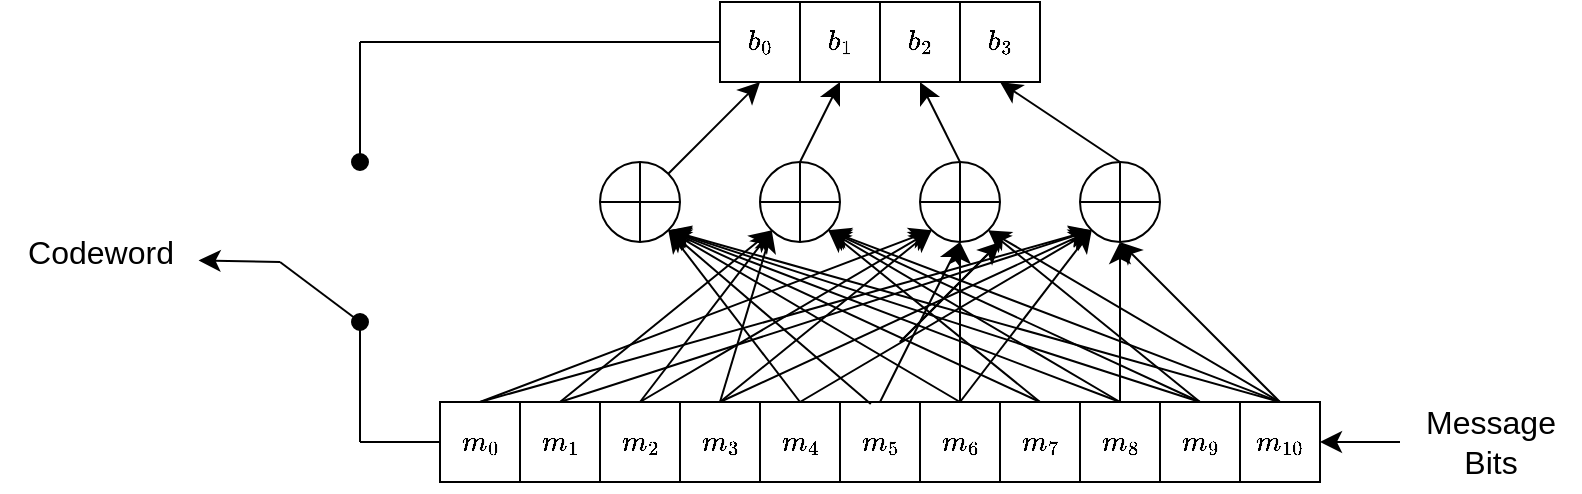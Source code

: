 <mxfile version="25.0.3">
  <diagram name="Page-1" id="e3fn2FCBMkRyjc_slhdY">
    <mxGraphModel dx="1263" dy="913" grid="1" gridSize="10" guides="1" tooltips="1" connect="1" arrows="1" fold="1" page="0" pageScale="1" pageWidth="850" pageHeight="1100" math="1" shadow="0">
      <root>
        <mxCell id="0" />
        <mxCell id="1" parent="0" />
        <mxCell id="ej5E-Q9b4irR-Yk-x38S-5" value="" style="group" parent="1" vertex="1" connectable="0">
          <mxGeometry x="80" width="40" height="40" as="geometry" />
        </mxCell>
        <mxCell id="8MbJN5mmW0D5kua6WHwb-17" value="" style="ellipse;whiteSpace=wrap;html=1;aspect=fixed;" parent="ej5E-Q9b4irR-Yk-x38S-5" vertex="1">
          <mxGeometry width="40" height="40" as="geometry" />
        </mxCell>
        <mxCell id="ej5E-Q9b4irR-Yk-x38S-2" value="" style="endArrow=none;html=1;rounded=0;entryX=0.5;entryY=0;entryDx=0;entryDy=0;exitX=0.5;exitY=1;exitDx=0;exitDy=0;" parent="ej5E-Q9b4irR-Yk-x38S-5" source="8MbJN5mmW0D5kua6WHwb-17" target="8MbJN5mmW0D5kua6WHwb-17" edge="1">
          <mxGeometry width="50" height="50" relative="1" as="geometry">
            <mxPoint x="-100" y="220" as="sourcePoint" />
            <mxPoint x="-50" y="170" as="targetPoint" />
          </mxGeometry>
        </mxCell>
        <mxCell id="ej5E-Q9b4irR-Yk-x38S-3" value="" style="endArrow=none;html=1;rounded=0;entryX=1;entryY=0.5;entryDx=0;entryDy=0;exitX=0;exitY=0.5;exitDx=0;exitDy=0;" parent="ej5E-Q9b4irR-Yk-x38S-5" source="8MbJN5mmW0D5kua6WHwb-17" target="8MbJN5mmW0D5kua6WHwb-17" edge="1">
          <mxGeometry width="50" height="50" relative="1" as="geometry">
            <mxPoint x="30" y="50" as="sourcePoint" />
            <mxPoint x="30" y="10" as="targetPoint" />
          </mxGeometry>
        </mxCell>
        <mxCell id="ej5E-Q9b4irR-Yk-x38S-70" value="" style="group" parent="1" vertex="1" connectable="0">
          <mxGeometry y="120" width="440" height="40" as="geometry" />
        </mxCell>
        <mxCell id="ej5E-Q9b4irR-Yk-x38S-59" value="$$m_0$$" style="rounded=0;whiteSpace=wrap;html=1;" parent="ej5E-Q9b4irR-Yk-x38S-70" vertex="1">
          <mxGeometry width="40" height="40" as="geometry" />
        </mxCell>
        <mxCell id="ej5E-Q9b4irR-Yk-x38S-60" value="$$m_1$$" style="rounded=0;whiteSpace=wrap;html=1;" parent="ej5E-Q9b4irR-Yk-x38S-70" vertex="1">
          <mxGeometry x="40" width="40" height="40" as="geometry" />
        </mxCell>
        <mxCell id="ej5E-Q9b4irR-Yk-x38S-61" value="$$m_2$$" style="rounded=0;whiteSpace=wrap;html=1;" parent="ej5E-Q9b4irR-Yk-x38S-70" vertex="1">
          <mxGeometry x="80" width="40" height="40" as="geometry" />
        </mxCell>
        <mxCell id="ej5E-Q9b4irR-Yk-x38S-62" value="$$m_3$$" style="rounded=0;whiteSpace=wrap;html=1;" parent="ej5E-Q9b4irR-Yk-x38S-70" vertex="1">
          <mxGeometry x="120" width="40" height="40" as="geometry" />
        </mxCell>
        <mxCell id="ej5E-Q9b4irR-Yk-x38S-63" value="$$m_4$$" style="rounded=0;whiteSpace=wrap;html=1;" parent="ej5E-Q9b4irR-Yk-x38S-70" vertex="1">
          <mxGeometry x="160" width="40" height="40" as="geometry" />
        </mxCell>
        <mxCell id="ej5E-Q9b4irR-Yk-x38S-64" value="$$m_5$$" style="rounded=0;whiteSpace=wrap;html=1;" parent="ej5E-Q9b4irR-Yk-x38S-70" vertex="1">
          <mxGeometry x="200" width="40" height="40" as="geometry" />
        </mxCell>
        <mxCell id="ej5E-Q9b4irR-Yk-x38S-65" value="$$m_6$$" style="rounded=0;whiteSpace=wrap;html=1;" parent="ej5E-Q9b4irR-Yk-x38S-70" vertex="1">
          <mxGeometry x="240" width="40" height="40" as="geometry" />
        </mxCell>
        <mxCell id="ej5E-Q9b4irR-Yk-x38S-66" value="$$m_7$$" style="rounded=0;whiteSpace=wrap;html=1;" parent="ej5E-Q9b4irR-Yk-x38S-70" vertex="1">
          <mxGeometry x="280" width="40" height="40" as="geometry" />
        </mxCell>
        <mxCell id="ej5E-Q9b4irR-Yk-x38S-67" value="$$m_8$$" style="rounded=0;whiteSpace=wrap;html=1;" parent="ej5E-Q9b4irR-Yk-x38S-70" vertex="1">
          <mxGeometry x="320" width="40" height="40" as="geometry" />
        </mxCell>
        <mxCell id="ej5E-Q9b4irR-Yk-x38S-68" value="$$m_9$$" style="rounded=0;whiteSpace=wrap;html=1;" parent="ej5E-Q9b4irR-Yk-x38S-70" vertex="1">
          <mxGeometry x="360" width="40" height="40" as="geometry" />
        </mxCell>
        <mxCell id="ej5E-Q9b4irR-Yk-x38S-69" value="$$m_{10}$$" style="rounded=0;whiteSpace=wrap;html=1;" parent="ej5E-Q9b4irR-Yk-x38S-70" vertex="1">
          <mxGeometry x="400" width="40" height="40" as="geometry" />
        </mxCell>
        <mxCell id="ej5E-Q9b4irR-Yk-x38S-79" value="" style="group" parent="1" vertex="1" connectable="0">
          <mxGeometry x="140" y="-80" width="160" height="40" as="geometry" />
        </mxCell>
        <mxCell id="ej5E-Q9b4irR-Yk-x38S-75" value="$$b_0$$" style="rounded=0;whiteSpace=wrap;html=1;" parent="ej5E-Q9b4irR-Yk-x38S-79" vertex="1">
          <mxGeometry width="40" height="40" as="geometry" />
        </mxCell>
        <mxCell id="ej5E-Q9b4irR-Yk-x38S-76" value="$$b_1$$" style="rounded=0;whiteSpace=wrap;html=1;" parent="ej5E-Q9b4irR-Yk-x38S-79" vertex="1">
          <mxGeometry x="40" width="40" height="40" as="geometry" />
        </mxCell>
        <mxCell id="ej5E-Q9b4irR-Yk-x38S-77" value="$$b_2$$" style="rounded=0;whiteSpace=wrap;html=1;" parent="ej5E-Q9b4irR-Yk-x38S-79" vertex="1">
          <mxGeometry x="80" width="40" height="40" as="geometry" />
        </mxCell>
        <mxCell id="ej5E-Q9b4irR-Yk-x38S-78" value="$$b_3$$" style="rounded=0;whiteSpace=wrap;html=1;" parent="ej5E-Q9b4irR-Yk-x38S-79" vertex="1">
          <mxGeometry x="120" width="40" height="40" as="geometry" />
        </mxCell>
        <mxCell id="YK9_3uqSvh3lPrEFUs7B-2" style="edgeStyle=none;curved=1;rounded=0;orthogonalLoop=1;jettySize=auto;html=1;exitX=0.385;exitY=0.024;exitDx=0;exitDy=0;fontSize=12;startSize=8;endSize=8;exitPerimeter=0;entryX=1;entryY=1;entryDx=0;entryDy=0;" edge="1" parent="1" source="ej5E-Q9b4irR-Yk-x38S-64" target="8MbJN5mmW0D5kua6WHwb-17">
          <mxGeometry relative="1" as="geometry">
            <mxPoint x="140" y="70" as="targetPoint" />
          </mxGeometry>
        </mxCell>
        <mxCell id="YK9_3uqSvh3lPrEFUs7B-3" style="edgeStyle=none;curved=1;rounded=0;orthogonalLoop=1;jettySize=auto;html=1;exitX=0.5;exitY=0;exitDx=0;exitDy=0;fontSize=12;startSize=8;endSize=8;entryX=1;entryY=1;entryDx=0;entryDy=0;" edge="1" parent="1" source="ej5E-Q9b4irR-Yk-x38S-63" target="8MbJN5mmW0D5kua6WHwb-17">
          <mxGeometry relative="1" as="geometry">
            <mxPoint x="100" y="80" as="targetPoint" />
            <mxPoint x="30" y="130" as="sourcePoint" />
          </mxGeometry>
        </mxCell>
        <mxCell id="YK9_3uqSvh3lPrEFUs7B-4" style="edgeStyle=none;curved=1;rounded=0;orthogonalLoop=1;jettySize=auto;html=1;exitX=0.5;exitY=0;exitDx=0;exitDy=0;fontSize=12;startSize=8;endSize=8;entryX=1;entryY=1;entryDx=0;entryDy=0;" edge="1" parent="1" source="ej5E-Q9b4irR-Yk-x38S-65" target="8MbJN5mmW0D5kua6WHwb-17">
          <mxGeometry relative="1" as="geometry">
            <mxPoint x="220" y="60" as="targetPoint" />
          </mxGeometry>
        </mxCell>
        <mxCell id="YK9_3uqSvh3lPrEFUs7B-5" style="edgeStyle=none;curved=1;rounded=0;orthogonalLoop=1;jettySize=auto;html=1;exitX=0.5;exitY=0;exitDx=0;exitDy=0;fontSize=12;startSize=8;endSize=8;entryX=1;entryY=1;entryDx=0;entryDy=0;" edge="1" parent="1" source="ej5E-Q9b4irR-Yk-x38S-66" target="8MbJN5mmW0D5kua6WHwb-17">
          <mxGeometry relative="1" as="geometry">
            <mxPoint x="230" y="70" as="targetPoint" />
          </mxGeometry>
        </mxCell>
        <mxCell id="YK9_3uqSvh3lPrEFUs7B-6" style="edgeStyle=none;curved=1;rounded=0;orthogonalLoop=1;jettySize=auto;html=1;exitX=0.5;exitY=0;exitDx=0;exitDy=0;entryX=1;entryY=1;entryDx=0;entryDy=0;fontSize=12;startSize=8;endSize=8;" edge="1" parent="1" source="ej5E-Q9b4irR-Yk-x38S-67" target="8MbJN5mmW0D5kua6WHwb-17">
          <mxGeometry relative="1" as="geometry" />
        </mxCell>
        <mxCell id="YK9_3uqSvh3lPrEFUs7B-7" style="edgeStyle=none;curved=1;rounded=0;orthogonalLoop=1;jettySize=auto;html=1;exitX=0.5;exitY=0;exitDx=0;exitDy=0;fontSize=12;startSize=8;endSize=8;entryX=1;entryY=1;entryDx=0;entryDy=0;" edge="1" parent="1" source="ej5E-Q9b4irR-Yk-x38S-68" target="8MbJN5mmW0D5kua6WHwb-17">
          <mxGeometry relative="1" as="geometry">
            <mxPoint x="240" y="60" as="targetPoint" />
          </mxGeometry>
        </mxCell>
        <mxCell id="YK9_3uqSvh3lPrEFUs7B-8" style="edgeStyle=none;curved=1;rounded=0;orthogonalLoop=1;jettySize=auto;html=1;exitX=0.5;exitY=0;exitDx=0;exitDy=0;fontSize=12;startSize=8;endSize=8;entryX=1;entryY=1;entryDx=0;entryDy=0;" edge="1" parent="1" source="ej5E-Q9b4irR-Yk-x38S-69" target="8MbJN5mmW0D5kua6WHwb-17">
          <mxGeometry relative="1" as="geometry">
            <mxPoint x="200" y="60" as="targetPoint" />
          </mxGeometry>
        </mxCell>
        <mxCell id="YK9_3uqSvh3lPrEFUs7B-9" value="" style="group" vertex="1" connectable="0" parent="1">
          <mxGeometry x="160" width="40" height="40" as="geometry" />
        </mxCell>
        <mxCell id="YK9_3uqSvh3lPrEFUs7B-10" value="" style="ellipse;whiteSpace=wrap;html=1;aspect=fixed;" vertex="1" parent="YK9_3uqSvh3lPrEFUs7B-9">
          <mxGeometry width="40" height="40" as="geometry" />
        </mxCell>
        <mxCell id="YK9_3uqSvh3lPrEFUs7B-11" value="" style="endArrow=none;html=1;rounded=0;entryX=0.5;entryY=0;entryDx=0;entryDy=0;exitX=0.5;exitY=1;exitDx=0;exitDy=0;" edge="1" parent="YK9_3uqSvh3lPrEFUs7B-9" source="YK9_3uqSvh3lPrEFUs7B-10" target="YK9_3uqSvh3lPrEFUs7B-10">
          <mxGeometry width="50" height="50" relative="1" as="geometry">
            <mxPoint x="-100" y="220" as="sourcePoint" />
            <mxPoint x="-50" y="170" as="targetPoint" />
          </mxGeometry>
        </mxCell>
        <mxCell id="YK9_3uqSvh3lPrEFUs7B-12" value="" style="endArrow=none;html=1;rounded=0;entryX=1;entryY=0.5;entryDx=0;entryDy=0;exitX=0;exitY=0.5;exitDx=0;exitDy=0;" edge="1" parent="YK9_3uqSvh3lPrEFUs7B-9" source="YK9_3uqSvh3lPrEFUs7B-10" target="YK9_3uqSvh3lPrEFUs7B-10">
          <mxGeometry width="50" height="50" relative="1" as="geometry">
            <mxPoint x="30" y="50" as="sourcePoint" />
            <mxPoint x="30" y="10" as="targetPoint" />
          </mxGeometry>
        </mxCell>
        <mxCell id="YK9_3uqSvh3lPrEFUs7B-14" style="edgeStyle=none;curved=1;rounded=0;orthogonalLoop=1;jettySize=auto;html=1;exitX=0.5;exitY=0;exitDx=0;exitDy=0;entryX=0;entryY=1;entryDx=0;entryDy=0;fontSize=12;startSize=8;endSize=8;" edge="1" parent="1" source="ej5E-Q9b4irR-Yk-x38S-60" target="YK9_3uqSvh3lPrEFUs7B-10">
          <mxGeometry relative="1" as="geometry" />
        </mxCell>
        <mxCell id="YK9_3uqSvh3lPrEFUs7B-15" style="edgeStyle=none;curved=1;rounded=0;orthogonalLoop=1;jettySize=auto;html=1;exitX=0.5;exitY=0;exitDx=0;exitDy=0;fontSize=12;startSize=8;endSize=8;entryX=0;entryY=1;entryDx=0;entryDy=0;" edge="1" parent="1" source="ej5E-Q9b4irR-Yk-x38S-61" target="YK9_3uqSvh3lPrEFUs7B-10">
          <mxGeometry relative="1" as="geometry">
            <mxPoint x="170" y="30.0" as="targetPoint" />
          </mxGeometry>
        </mxCell>
        <mxCell id="YK9_3uqSvh3lPrEFUs7B-16" style="edgeStyle=none;curved=1;rounded=0;orthogonalLoop=1;jettySize=auto;html=1;exitX=0.5;exitY=0;exitDx=0;exitDy=0;fontSize=12;startSize=8;endSize=8;entryX=0;entryY=1;entryDx=0;entryDy=0;" edge="1" parent="1" source="ej5E-Q9b4irR-Yk-x38S-62" target="YK9_3uqSvh3lPrEFUs7B-10">
          <mxGeometry relative="1" as="geometry">
            <mxPoint x="160" y="40" as="targetPoint" />
          </mxGeometry>
        </mxCell>
        <mxCell id="YK9_3uqSvh3lPrEFUs7B-17" style="edgeStyle=none;curved=1;rounded=0;orthogonalLoop=1;jettySize=auto;html=1;exitX=0.5;exitY=0;exitDx=0;exitDy=0;entryX=1;entryY=1;entryDx=0;entryDy=0;fontSize=12;startSize=8;endSize=8;" edge="1" parent="1" source="ej5E-Q9b4irR-Yk-x38S-66" target="YK9_3uqSvh3lPrEFUs7B-10">
          <mxGeometry relative="1" as="geometry" />
        </mxCell>
        <mxCell id="YK9_3uqSvh3lPrEFUs7B-18" style="edgeStyle=none;curved=1;rounded=0;orthogonalLoop=1;jettySize=auto;html=1;exitX=0.5;exitY=0;exitDx=0;exitDy=0;fontSize=12;startSize=8;endSize=8;entryX=1;entryY=1;entryDx=0;entryDy=0;" edge="1" parent="1" source="ej5E-Q9b4irR-Yk-x38S-67" target="YK9_3uqSvh3lPrEFUs7B-10">
          <mxGeometry relative="1" as="geometry">
            <mxPoint x="190" y="30" as="targetPoint" />
          </mxGeometry>
        </mxCell>
        <mxCell id="YK9_3uqSvh3lPrEFUs7B-19" style="edgeStyle=none;curved=1;rounded=0;orthogonalLoop=1;jettySize=auto;html=1;exitX=0.5;exitY=0;exitDx=0;exitDy=0;entryX=1;entryY=1;entryDx=0;entryDy=0;fontSize=12;startSize=8;endSize=8;" edge="1" parent="1" source="ej5E-Q9b4irR-Yk-x38S-68" target="YK9_3uqSvh3lPrEFUs7B-10">
          <mxGeometry relative="1" as="geometry" />
        </mxCell>
        <mxCell id="YK9_3uqSvh3lPrEFUs7B-20" style="edgeStyle=none;curved=1;rounded=0;orthogonalLoop=1;jettySize=auto;html=1;exitX=0.5;exitY=0;exitDx=0;exitDy=0;fontSize=12;startSize=8;endSize=8;entryX=1;entryY=1;entryDx=0;entryDy=0;" edge="1" parent="1" source="ej5E-Q9b4irR-Yk-x38S-69" target="YK9_3uqSvh3lPrEFUs7B-10">
          <mxGeometry relative="1" as="geometry">
            <mxPoint x="180.0" y="40.0" as="targetPoint" />
          </mxGeometry>
        </mxCell>
        <mxCell id="YK9_3uqSvh3lPrEFUs7B-22" value="" style="group" vertex="1" connectable="0" parent="1">
          <mxGeometry x="240" width="40" height="40" as="geometry" />
        </mxCell>
        <mxCell id="YK9_3uqSvh3lPrEFUs7B-23" value="" style="ellipse;whiteSpace=wrap;html=1;aspect=fixed;" vertex="1" parent="YK9_3uqSvh3lPrEFUs7B-22">
          <mxGeometry width="40" height="40" as="geometry" />
        </mxCell>
        <mxCell id="YK9_3uqSvh3lPrEFUs7B-24" value="" style="endArrow=none;html=1;rounded=0;entryX=0.5;entryY=0;entryDx=0;entryDy=0;exitX=0.5;exitY=1;exitDx=0;exitDy=0;" edge="1" parent="YK9_3uqSvh3lPrEFUs7B-22" source="YK9_3uqSvh3lPrEFUs7B-23" target="YK9_3uqSvh3lPrEFUs7B-23">
          <mxGeometry width="50" height="50" relative="1" as="geometry">
            <mxPoint x="-100" y="220" as="sourcePoint" />
            <mxPoint x="-50" y="170" as="targetPoint" />
          </mxGeometry>
        </mxCell>
        <mxCell id="YK9_3uqSvh3lPrEFUs7B-25" value="" style="endArrow=none;html=1;rounded=0;entryX=1;entryY=0.5;entryDx=0;entryDy=0;exitX=0;exitY=0.5;exitDx=0;exitDy=0;" edge="1" parent="YK9_3uqSvh3lPrEFUs7B-22" source="YK9_3uqSvh3lPrEFUs7B-23" target="YK9_3uqSvh3lPrEFUs7B-23">
          <mxGeometry width="50" height="50" relative="1" as="geometry">
            <mxPoint x="30" y="50" as="sourcePoint" />
            <mxPoint x="30" y="10" as="targetPoint" />
          </mxGeometry>
        </mxCell>
        <mxCell id="YK9_3uqSvh3lPrEFUs7B-26" style="edgeStyle=none;curved=1;rounded=0;orthogonalLoop=1;jettySize=auto;html=1;exitX=0.5;exitY=0;exitDx=0;exitDy=0;entryX=0;entryY=1;entryDx=0;entryDy=0;fontSize=12;startSize=8;endSize=8;" edge="1" parent="1" source="ej5E-Q9b4irR-Yk-x38S-59" target="YK9_3uqSvh3lPrEFUs7B-23">
          <mxGeometry relative="1" as="geometry" />
        </mxCell>
        <mxCell id="YK9_3uqSvh3lPrEFUs7B-27" style="edgeStyle=none;curved=1;rounded=0;orthogonalLoop=1;jettySize=auto;html=1;exitX=0.5;exitY=0;exitDx=0;exitDy=0;fontSize=12;startSize=8;endSize=8;entryX=0;entryY=1;entryDx=0;entryDy=0;" edge="1" parent="1" source="ej5E-Q9b4irR-Yk-x38S-61" target="YK9_3uqSvh3lPrEFUs7B-23">
          <mxGeometry relative="1" as="geometry">
            <mxPoint x="340" y="20.0" as="targetPoint" />
          </mxGeometry>
        </mxCell>
        <mxCell id="YK9_3uqSvh3lPrEFUs7B-28" style="edgeStyle=none;curved=1;rounded=0;orthogonalLoop=1;jettySize=auto;html=1;exitX=0.5;exitY=0;exitDx=0;exitDy=0;entryX=0;entryY=1;entryDx=0;entryDy=0;fontSize=12;startSize=8;endSize=8;" edge="1" parent="1" source="ej5E-Q9b4irR-Yk-x38S-62" target="YK9_3uqSvh3lPrEFUs7B-23">
          <mxGeometry relative="1" as="geometry" />
        </mxCell>
        <mxCell id="YK9_3uqSvh3lPrEFUs7B-29" style="edgeStyle=none;curved=1;rounded=0;orthogonalLoop=1;jettySize=auto;html=1;exitX=0.5;exitY=0;exitDx=0;exitDy=0;entryX=0.5;entryY=1;entryDx=0;entryDy=0;fontSize=12;startSize=8;endSize=8;" edge="1" parent="1" source="ej5E-Q9b4irR-Yk-x38S-64" target="YK9_3uqSvh3lPrEFUs7B-23">
          <mxGeometry relative="1" as="geometry" />
        </mxCell>
        <mxCell id="YK9_3uqSvh3lPrEFUs7B-30" style="edgeStyle=none;curved=1;rounded=0;orthogonalLoop=1;jettySize=auto;html=1;exitX=0.5;exitY=0;exitDx=0;exitDy=0;entryX=1;entryY=1;entryDx=0;entryDy=0;fontSize=12;startSize=8;endSize=8;" edge="1" parent="1" source="ej5E-Q9b4irR-Yk-x38S-69" target="YK9_3uqSvh3lPrEFUs7B-23">
          <mxGeometry relative="1" as="geometry" />
        </mxCell>
        <mxCell id="YK9_3uqSvh3lPrEFUs7B-31" style="edgeStyle=none;curved=1;rounded=0;orthogonalLoop=1;jettySize=auto;html=1;exitX=0.5;exitY=0;exitDx=0;exitDy=0;entryX=1;entryY=1;entryDx=0;entryDy=0;fontSize=12;startSize=8;endSize=8;" edge="1" parent="1" source="ej5E-Q9b4irR-Yk-x38S-68" target="YK9_3uqSvh3lPrEFUs7B-23">
          <mxGeometry relative="1" as="geometry" />
        </mxCell>
        <mxCell id="YK9_3uqSvh3lPrEFUs7B-34" style="edgeStyle=none;curved=1;rounded=0;orthogonalLoop=1;jettySize=auto;html=1;exitX=0.5;exitY=0;exitDx=0;exitDy=0;fontSize=12;startSize=8;endSize=8;entryX=0.5;entryY=1;entryDx=0;entryDy=0;" edge="1" parent="1" source="ej5E-Q9b4irR-Yk-x38S-65" target="YK9_3uqSvh3lPrEFUs7B-23">
          <mxGeometry relative="1" as="geometry">
            <mxPoint x="259.848" y="30.0" as="targetPoint" />
          </mxGeometry>
        </mxCell>
        <mxCell id="YK9_3uqSvh3lPrEFUs7B-36" value="" style="group" vertex="1" connectable="0" parent="1">
          <mxGeometry x="320" width="40" height="40" as="geometry" />
        </mxCell>
        <mxCell id="YK9_3uqSvh3lPrEFUs7B-37" value="" style="ellipse;whiteSpace=wrap;html=1;aspect=fixed;" vertex="1" parent="YK9_3uqSvh3lPrEFUs7B-36">
          <mxGeometry width="40" height="40" as="geometry" />
        </mxCell>
        <mxCell id="YK9_3uqSvh3lPrEFUs7B-38" value="" style="endArrow=none;html=1;rounded=0;entryX=0.5;entryY=0;entryDx=0;entryDy=0;exitX=0.5;exitY=1;exitDx=0;exitDy=0;" edge="1" parent="YK9_3uqSvh3lPrEFUs7B-36" source="YK9_3uqSvh3lPrEFUs7B-37" target="YK9_3uqSvh3lPrEFUs7B-37">
          <mxGeometry width="50" height="50" relative="1" as="geometry">
            <mxPoint x="-100" y="220" as="sourcePoint" />
            <mxPoint x="-50" y="170" as="targetPoint" />
          </mxGeometry>
        </mxCell>
        <mxCell id="YK9_3uqSvh3lPrEFUs7B-39" value="" style="endArrow=none;html=1;rounded=0;entryX=1;entryY=0.5;entryDx=0;entryDy=0;exitX=0;exitY=0.5;exitDx=0;exitDy=0;" edge="1" parent="YK9_3uqSvh3lPrEFUs7B-36" source="YK9_3uqSvh3lPrEFUs7B-37" target="YK9_3uqSvh3lPrEFUs7B-37">
          <mxGeometry width="50" height="50" relative="1" as="geometry">
            <mxPoint x="30" y="50" as="sourcePoint" />
            <mxPoint x="30" y="10" as="targetPoint" />
          </mxGeometry>
        </mxCell>
        <mxCell id="YK9_3uqSvh3lPrEFUs7B-40" style="edgeStyle=none;curved=1;rounded=0;orthogonalLoop=1;jettySize=auto;html=1;exitX=0.5;exitY=0;exitDx=0;exitDy=0;fontSize=12;startSize=8;endSize=8;entryX=0;entryY=1;entryDx=0;entryDy=0;" edge="1" parent="1" source="ej5E-Q9b4irR-Yk-x38S-59" target="YK9_3uqSvh3lPrEFUs7B-37">
          <mxGeometry relative="1" as="geometry">
            <mxPoint x="310" y="-20" as="targetPoint" />
          </mxGeometry>
        </mxCell>
        <mxCell id="YK9_3uqSvh3lPrEFUs7B-41" style="edgeStyle=none;curved=1;rounded=0;orthogonalLoop=1;jettySize=auto;html=1;exitX=0.5;exitY=0;exitDx=0;exitDy=0;fontSize=12;startSize=8;endSize=8;entryX=0;entryY=1;entryDx=0;entryDy=0;" edge="1" parent="1" source="ej5E-Q9b4irR-Yk-x38S-60" target="YK9_3uqSvh3lPrEFUs7B-37">
          <mxGeometry relative="1" as="geometry">
            <mxPoint x="430" y="30" as="targetPoint" />
          </mxGeometry>
        </mxCell>
        <mxCell id="YK9_3uqSvh3lPrEFUs7B-42" style="edgeStyle=none;curved=1;rounded=0;orthogonalLoop=1;jettySize=auto;html=1;exitX=0.5;exitY=0;exitDx=0;exitDy=0;entryX=0;entryY=1;entryDx=0;entryDy=0;fontSize=12;startSize=8;endSize=8;" edge="1" parent="1" source="ej5E-Q9b4irR-Yk-x38S-62" target="YK9_3uqSvh3lPrEFUs7B-37">
          <mxGeometry relative="1" as="geometry" />
        </mxCell>
        <mxCell id="YK9_3uqSvh3lPrEFUs7B-43" style="edgeStyle=none;curved=1;rounded=0;orthogonalLoop=1;jettySize=auto;html=1;exitX=0.5;exitY=0;exitDx=0;exitDy=0;fontSize=12;startSize=8;endSize=8;entryX=0;entryY=1;entryDx=0;entryDy=0;" edge="1" parent="1" source="ej5E-Q9b4irR-Yk-x38S-63" target="YK9_3uqSvh3lPrEFUs7B-37">
          <mxGeometry relative="1" as="geometry">
            <mxPoint x="430" y="50" as="targetPoint" />
          </mxGeometry>
        </mxCell>
        <mxCell id="YK9_3uqSvh3lPrEFUs7B-44" style="edgeStyle=none;curved=1;rounded=0;orthogonalLoop=1;jettySize=auto;html=1;exitX=0.5;exitY=0;exitDx=0;exitDy=0;entryX=0;entryY=1;entryDx=0;entryDy=0;fontSize=12;startSize=8;endSize=8;" edge="1" parent="1" source="ej5E-Q9b4irR-Yk-x38S-65" target="YK9_3uqSvh3lPrEFUs7B-37">
          <mxGeometry relative="1" as="geometry" />
        </mxCell>
        <mxCell id="YK9_3uqSvh3lPrEFUs7B-45" style="edgeStyle=none;curved=1;rounded=0;orthogonalLoop=1;jettySize=auto;html=1;exitX=0.5;exitY=0;exitDx=0;exitDy=0;fontSize=12;startSize=8;endSize=8;entryX=0.5;entryY=1;entryDx=0;entryDy=0;" edge="1" parent="1" source="ej5E-Q9b4irR-Yk-x38S-67" target="YK9_3uqSvh3lPrEFUs7B-37">
          <mxGeometry relative="1" as="geometry">
            <mxPoint x="360" y="40" as="targetPoint" />
          </mxGeometry>
        </mxCell>
        <mxCell id="YK9_3uqSvh3lPrEFUs7B-46" style="edgeStyle=none;curved=1;rounded=0;orthogonalLoop=1;jettySize=auto;html=1;exitX=0.5;exitY=0;exitDx=0;exitDy=0;entryX=0.5;entryY=1;entryDx=0;entryDy=0;fontSize=12;startSize=8;endSize=8;" edge="1" parent="1" source="ej5E-Q9b4irR-Yk-x38S-69" target="YK9_3uqSvh3lPrEFUs7B-37">
          <mxGeometry relative="1" as="geometry" />
        </mxCell>
        <mxCell id="YK9_3uqSvh3lPrEFUs7B-47" style="edgeStyle=none;curved=1;rounded=0;orthogonalLoop=1;jettySize=auto;html=1;exitX=1;exitY=0;exitDx=0;exitDy=0;entryX=0.5;entryY=1;entryDx=0;entryDy=0;fontSize=12;startSize=8;endSize=8;" edge="1" parent="1" source="8MbJN5mmW0D5kua6WHwb-17" target="ej5E-Q9b4irR-Yk-x38S-75">
          <mxGeometry relative="1" as="geometry" />
        </mxCell>
        <mxCell id="YK9_3uqSvh3lPrEFUs7B-48" style="edgeStyle=none;curved=1;rounded=0;orthogonalLoop=1;jettySize=auto;html=1;exitX=0.5;exitY=0;exitDx=0;exitDy=0;entryX=0.5;entryY=1;entryDx=0;entryDy=0;fontSize=12;startSize=8;endSize=8;" edge="1" parent="1" source="YK9_3uqSvh3lPrEFUs7B-10" target="ej5E-Q9b4irR-Yk-x38S-76">
          <mxGeometry relative="1" as="geometry" />
        </mxCell>
        <mxCell id="YK9_3uqSvh3lPrEFUs7B-49" style="edgeStyle=none;curved=1;rounded=0;orthogonalLoop=1;jettySize=auto;html=1;exitX=0.5;exitY=0;exitDx=0;exitDy=0;entryX=0.5;entryY=1;entryDx=0;entryDy=0;fontSize=12;startSize=8;endSize=8;" edge="1" parent="1" source="YK9_3uqSvh3lPrEFUs7B-23" target="ej5E-Q9b4irR-Yk-x38S-77">
          <mxGeometry relative="1" as="geometry" />
        </mxCell>
        <mxCell id="YK9_3uqSvh3lPrEFUs7B-50" style="edgeStyle=none;curved=1;rounded=0;orthogonalLoop=1;jettySize=auto;html=1;exitX=0.5;exitY=0;exitDx=0;exitDy=0;entryX=0.5;entryY=1;entryDx=0;entryDy=0;fontSize=12;startSize=8;endSize=8;" edge="1" parent="1" source="YK9_3uqSvh3lPrEFUs7B-37" target="ej5E-Q9b4irR-Yk-x38S-78">
          <mxGeometry relative="1" as="geometry" />
        </mxCell>
        <mxCell id="YK9_3uqSvh3lPrEFUs7B-53" value="" style="endArrow=none;html=1;rounded=0;fontSize=12;startSize=8;endSize=8;curved=1;" edge="1" parent="1">
          <mxGeometry width="50" height="50" relative="1" as="geometry">
            <mxPoint x="230" y="90" as="sourcePoint" />
            <mxPoint x="280" y="40" as="targetPoint" />
          </mxGeometry>
        </mxCell>
        <mxCell id="YK9_3uqSvh3lPrEFUs7B-54" value="" style="endArrow=none;html=1;rounded=0;fontSize=12;startSize=8;endSize=8;curved=1;entryX=0;entryY=0.5;entryDx=0;entryDy=0;" edge="1" parent="1" target="ej5E-Q9b4irR-Yk-x38S-59">
          <mxGeometry width="50" height="50" relative="1" as="geometry">
            <mxPoint x="-40" y="140" as="sourcePoint" />
            <mxPoint x="-50" y="90" as="targetPoint" />
          </mxGeometry>
        </mxCell>
        <mxCell id="YK9_3uqSvh3lPrEFUs7B-55" value="" style="endArrow=oval;html=1;rounded=0;fontSize=12;startSize=8;endSize=8;curved=1;endFill=1;" edge="1" parent="1">
          <mxGeometry width="50" height="50" relative="1" as="geometry">
            <mxPoint x="-40" y="140" as="sourcePoint" />
            <mxPoint x="-40" y="80" as="targetPoint" />
          </mxGeometry>
        </mxCell>
        <mxCell id="YK9_3uqSvh3lPrEFUs7B-56" value="" style="endArrow=classic;html=1;rounded=0;fontSize=12;startSize=8;endSize=8;curved=1;" edge="1" parent="1">
          <mxGeometry width="50" height="50" relative="1" as="geometry">
            <mxPoint x="230" y="90" as="sourcePoint" />
            <mxPoint x="280" y="40" as="targetPoint" />
          </mxGeometry>
        </mxCell>
        <mxCell id="YK9_3uqSvh3lPrEFUs7B-57" value="" style="endArrow=classic;html=1;rounded=0;fontSize=12;startSize=8;endSize=8;curved=1;entryX=1;entryY=0.5;entryDx=0;entryDy=0;" edge="1" parent="1" source="YK9_3uqSvh3lPrEFUs7B-62" target="ej5E-Q9b4irR-Yk-x38S-69">
          <mxGeometry width="50" height="50" relative="1" as="geometry">
            <mxPoint x="520" y="140" as="sourcePoint" />
            <mxPoint x="280" y="40" as="targetPoint" />
          </mxGeometry>
        </mxCell>
        <mxCell id="YK9_3uqSvh3lPrEFUs7B-58" value="" style="endArrow=none;html=1;rounded=0;fontSize=12;startSize=8;endSize=8;curved=1;entryX=0;entryY=0.5;entryDx=0;entryDy=0;" edge="1" parent="1" target="ej5E-Q9b4irR-Yk-x38S-75">
          <mxGeometry width="50" height="50" relative="1" as="geometry">
            <mxPoint x="-40" y="-60" as="sourcePoint" />
            <mxPoint x="280" y="40" as="targetPoint" />
          </mxGeometry>
        </mxCell>
        <mxCell id="YK9_3uqSvh3lPrEFUs7B-59" value="" style="endArrow=none;html=1;rounded=0;fontSize=12;startSize=8;endSize=8;curved=1;startArrow=oval;startFill=1;" edge="1" parent="1">
          <mxGeometry width="50" height="50" relative="1" as="geometry">
            <mxPoint x="-40" as="sourcePoint" />
            <mxPoint x="-40" y="-60" as="targetPoint" />
          </mxGeometry>
        </mxCell>
        <mxCell id="YK9_3uqSvh3lPrEFUs7B-62" value="Message&lt;div&gt;Bits&lt;/div&gt;" style="text;html=1;align=center;verticalAlign=middle;resizable=0;points=[];autosize=1;strokeColor=none;fillColor=none;fontSize=16;" vertex="1" parent="1">
          <mxGeometry x="480" y="115" width="90" height="50" as="geometry" />
        </mxCell>
        <mxCell id="YK9_3uqSvh3lPrEFUs7B-63" value="Codeword" style="text;html=1;align=center;verticalAlign=middle;resizable=0;points=[];autosize=1;strokeColor=none;fillColor=none;fontSize=16;imageWidth=30;" vertex="1" parent="1">
          <mxGeometry x="-220" y="30" width="100" height="30" as="geometry" />
        </mxCell>
        <mxCell id="YK9_3uqSvh3lPrEFUs7B-64" value="" style="endArrow=none;html=1;rounded=0;fontSize=12;startSize=8;endSize=8;curved=1;" edge="1" parent="1">
          <mxGeometry width="50" height="50" relative="1" as="geometry">
            <mxPoint x="-40" y="80" as="sourcePoint" />
            <mxPoint x="-80" y="50" as="targetPoint" />
          </mxGeometry>
        </mxCell>
        <mxCell id="YK9_3uqSvh3lPrEFUs7B-65" value="" style="endArrow=classic;html=1;rounded=0;fontSize=12;startSize=8;endSize=8;curved=1;entryX=0.993;entryY=0.641;entryDx=0;entryDy=0;entryPerimeter=0;" edge="1" parent="1" target="YK9_3uqSvh3lPrEFUs7B-63">
          <mxGeometry width="50" height="50" relative="1" as="geometry">
            <mxPoint x="-80" y="50" as="sourcePoint" />
            <mxPoint x="-120.0" y="50" as="targetPoint" />
          </mxGeometry>
        </mxCell>
      </root>
    </mxGraphModel>
  </diagram>
</mxfile>
